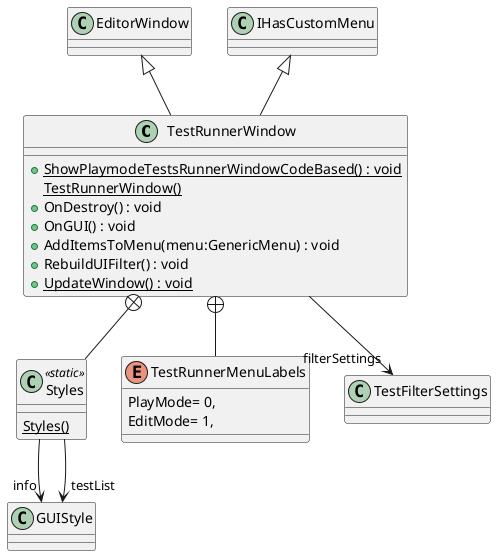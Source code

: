 @startuml
class TestRunnerWindow {
    + {static} ShowPlaymodeTestsRunnerWindowCodeBased() : void
    {static} TestRunnerWindow()
    + OnDestroy() : void
    + OnGUI() : void
    + AddItemsToMenu(menu:GenericMenu) : void
    + RebuildUIFilter() : void
    + {static} UpdateWindow() : void
}
class Styles <<static>> {
    {static} Styles()
}
enum TestRunnerMenuLabels {
    PlayMode= 0,
    EditMode= 1,
}
EditorWindow <|-- TestRunnerWindow
IHasCustomMenu <|-- TestRunnerWindow
TestRunnerWindow --> "filterSettings" TestFilterSettings
TestRunnerWindow +-- Styles
Styles --> "info" GUIStyle
Styles --> "testList" GUIStyle
TestRunnerWindow +-- TestRunnerMenuLabels
@enduml
